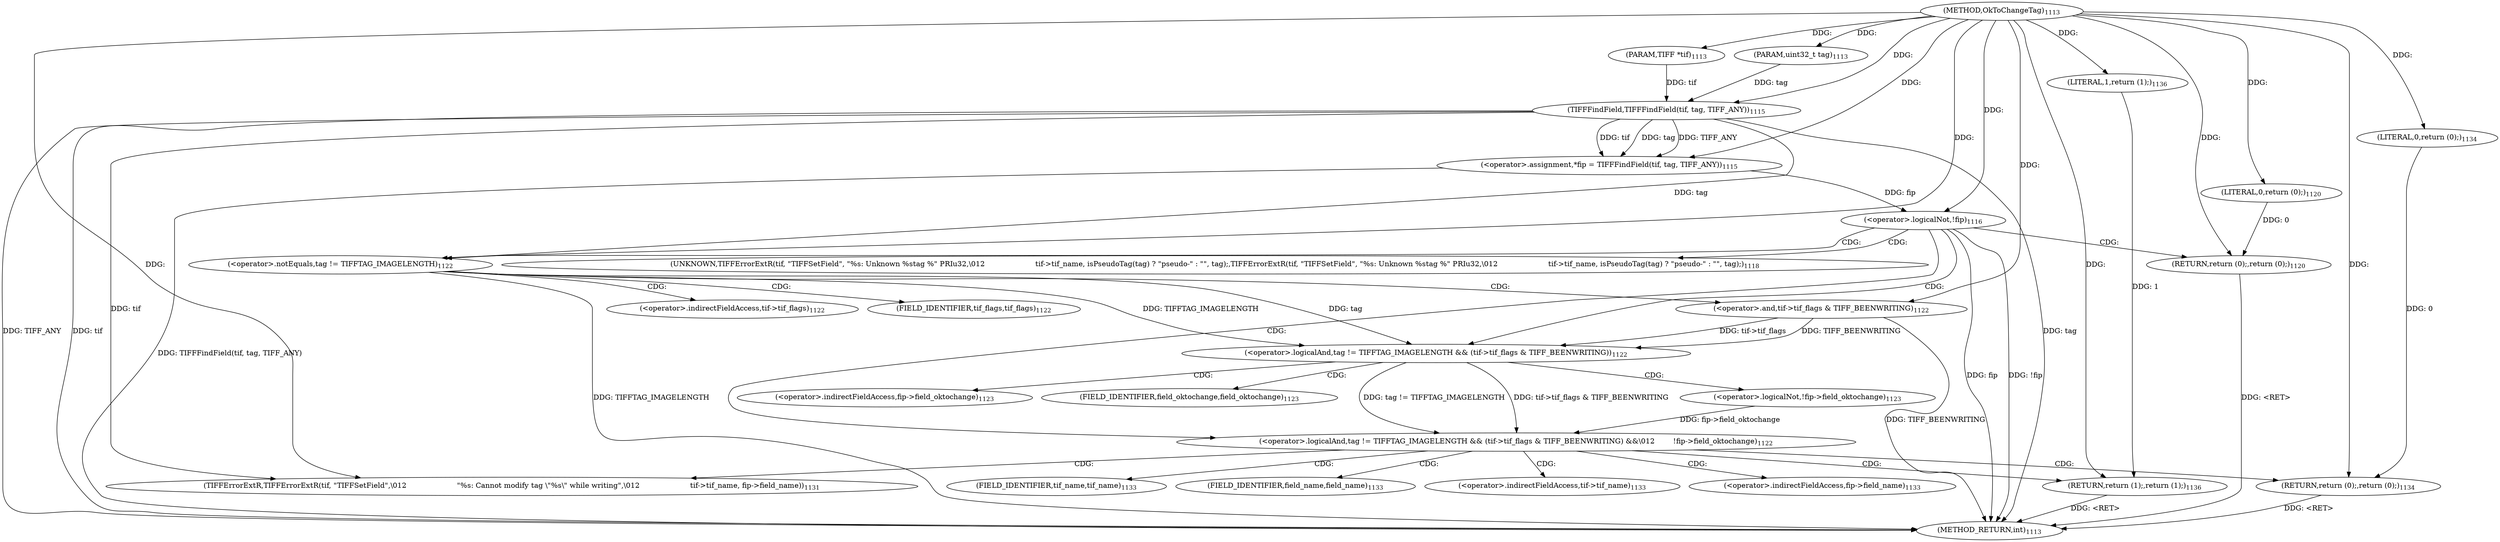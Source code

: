 digraph "OkToChangeTag" {  
"42378" [label = <(METHOD,OkToChangeTag)<SUB>1113</SUB>> ]
"42426" [label = <(METHOD_RETURN,int)<SUB>1113</SUB>> ]
"42379" [label = <(PARAM,TIFF *tif)<SUB>1113</SUB>> ]
"42380" [label = <(PARAM,uint32_t tag)<SUB>1113</SUB>> ]
"42383" [label = <(&lt;operator&gt;.assignment,*fip = TIFFFindField(tif, tag, TIFF_ANY))<SUB>1115</SUB>> ]
"42424" [label = <(RETURN,return (1);,return (1);)<SUB>1136</SUB>> ]
"42390" [label = <(&lt;operator&gt;.logicalNot,!fip)<SUB>1116</SUB>> ]
"42397" [label = <(&lt;operator&gt;.logicalAnd,tag != TIFFTAG_IMAGELENGTH &amp;&amp; (tif-&gt;tif_flags &amp; TIFF_BEENWRITING) &amp;&amp;\012        !fip-&gt;field_oktochange)<SUB>1122</SUB>> ]
"42425" [label = <(LITERAL,1,return (1);)<SUB>1136</SUB>> ]
"42385" [label = <(TIFFFindField,TIFFFindField(tif, tag, TIFF_ANY))<SUB>1115</SUB>> ]
"42394" [label = <(RETURN,return (0);,return (0);)<SUB>1120</SUB>> ]
"42412" [label = <(TIFFErrorExtR,TIFFErrorExtR(tif, &quot;TIFFSetField&quot;,\012                      &quot;%s: Cannot modify tag \&quot;%s\&quot; while writing&quot;,\012                      tif-&gt;tif_name, fip-&gt;field_name))<SUB>1131</SUB>> ]
"42422" [label = <(RETURN,return (0);,return (0);)<SUB>1134</SUB>> ]
"42395" [label = <(LITERAL,0,return (0);)<SUB>1120</SUB>> ]
"42398" [label = <(&lt;operator&gt;.logicalAnd,tag != TIFFTAG_IMAGELENGTH &amp;&amp; (tif-&gt;tif_flags &amp; TIFF_BEENWRITING))<SUB>1122</SUB>> ]
"42407" [label = <(&lt;operator&gt;.logicalNot,!fip-&gt;field_oktochange)<SUB>1123</SUB>> ]
"42423" [label = <(LITERAL,0,return (0);)<SUB>1134</SUB>> ]
"42399" [label = <(&lt;operator&gt;.notEquals,tag != TIFFTAG_IMAGELENGTH)<SUB>1122</SUB>> ]
"42402" [label = <(&lt;operator&gt;.and,tif-&gt;tif_flags &amp; TIFF_BEENWRITING)<SUB>1122</SUB>> ]
"42393" [label = <(UNKNOWN,TIFFErrorExtR(tif, &quot;TIFFSetField&quot;, &quot;%s: Unknown %stag %&quot; PRIu32,\012                      tif-&gt;tif_name, isPseudoTag(tag) ? &quot;pseudo-&quot; : &quot;&quot;, tag);,TIFFErrorExtR(tif, &quot;TIFFSetField&quot;, &quot;%s: Unknown %stag %&quot; PRIu32,\012                      tif-&gt;tif_name, isPseudoTag(tag) ? &quot;pseudo-&quot; : &quot;&quot;, tag);)<SUB>1118</SUB>> ]
"42408" [label = <(&lt;operator&gt;.indirectFieldAccess,fip-&gt;field_oktochange)<SUB>1123</SUB>> ]
"42416" [label = <(&lt;operator&gt;.indirectFieldAccess,tif-&gt;tif_name)<SUB>1133</SUB>> ]
"42419" [label = <(&lt;operator&gt;.indirectFieldAccess,fip-&gt;field_name)<SUB>1133</SUB>> ]
"42403" [label = <(&lt;operator&gt;.indirectFieldAccess,tif-&gt;tif_flags)<SUB>1122</SUB>> ]
"42410" [label = <(FIELD_IDENTIFIER,field_oktochange,field_oktochange)<SUB>1123</SUB>> ]
"42418" [label = <(FIELD_IDENTIFIER,tif_name,tif_name)<SUB>1133</SUB>> ]
"42421" [label = <(FIELD_IDENTIFIER,field_name,field_name)<SUB>1133</SUB>> ]
"42405" [label = <(FIELD_IDENTIFIER,tif_flags,tif_flags)<SUB>1122</SUB>> ]
  "42422" -> "42426"  [ label = "DDG: &lt;RET&gt;"] 
  "42424" -> "42426"  [ label = "DDG: &lt;RET&gt;"] 
  "42394" -> "42426"  [ label = "DDG: &lt;RET&gt;"] 
  "42385" -> "42426"  [ label = "DDG: tif"] 
  "42385" -> "42426"  [ label = "DDG: tag"] 
  "42383" -> "42426"  [ label = "DDG: TIFFFindField(tif, tag, TIFF_ANY)"] 
  "42390" -> "42426"  [ label = "DDG: fip"] 
  "42390" -> "42426"  [ label = "DDG: !fip"] 
  "42399" -> "42426"  [ label = "DDG: TIFFTAG_IMAGELENGTH"] 
  "42385" -> "42426"  [ label = "DDG: TIFF_ANY"] 
  "42402" -> "42426"  [ label = "DDG: TIFF_BEENWRITING"] 
  "42378" -> "42379"  [ label = "DDG: "] 
  "42378" -> "42380"  [ label = "DDG: "] 
  "42385" -> "42383"  [ label = "DDG: tif"] 
  "42385" -> "42383"  [ label = "DDG: tag"] 
  "42385" -> "42383"  [ label = "DDG: TIFF_ANY"] 
  "42425" -> "42424"  [ label = "DDG: 1"] 
  "42378" -> "42424"  [ label = "DDG: "] 
  "42378" -> "42383"  [ label = "DDG: "] 
  "42378" -> "42425"  [ label = "DDG: "] 
  "42379" -> "42385"  [ label = "DDG: tif"] 
  "42378" -> "42385"  [ label = "DDG: "] 
  "42380" -> "42385"  [ label = "DDG: tag"] 
  "42383" -> "42390"  [ label = "DDG: fip"] 
  "42378" -> "42390"  [ label = "DDG: "] 
  "42395" -> "42394"  [ label = "DDG: 0"] 
  "42378" -> "42394"  [ label = "DDG: "] 
  "42398" -> "42397"  [ label = "DDG: tag != TIFFTAG_IMAGELENGTH"] 
  "42398" -> "42397"  [ label = "DDG: tif-&gt;tif_flags &amp; TIFF_BEENWRITING"] 
  "42407" -> "42397"  [ label = "DDG: fip-&gt;field_oktochange"] 
  "42423" -> "42422"  [ label = "DDG: 0"] 
  "42378" -> "42422"  [ label = "DDG: "] 
  "42378" -> "42395"  [ label = "DDG: "] 
  "42399" -> "42398"  [ label = "DDG: tag"] 
  "42399" -> "42398"  [ label = "DDG: TIFFTAG_IMAGELENGTH"] 
  "42402" -> "42398"  [ label = "DDG: tif-&gt;tif_flags"] 
  "42402" -> "42398"  [ label = "DDG: TIFF_BEENWRITING"] 
  "42385" -> "42412"  [ label = "DDG: tif"] 
  "42378" -> "42412"  [ label = "DDG: "] 
  "42378" -> "42423"  [ label = "DDG: "] 
  "42385" -> "42399"  [ label = "DDG: tag"] 
  "42378" -> "42399"  [ label = "DDG: "] 
  "42378" -> "42402"  [ label = "DDG: "] 
  "42390" -> "42393"  [ label = "CDG: "] 
  "42390" -> "42397"  [ label = "CDG: "] 
  "42390" -> "42399"  [ label = "CDG: "] 
  "42390" -> "42394"  [ label = "CDG: "] 
  "42390" -> "42398"  [ label = "CDG: "] 
  "42397" -> "42416"  [ label = "CDG: "] 
  "42397" -> "42418"  [ label = "CDG: "] 
  "42397" -> "42424"  [ label = "CDG: "] 
  "42397" -> "42421"  [ label = "CDG: "] 
  "42397" -> "42412"  [ label = "CDG: "] 
  "42397" -> "42422"  [ label = "CDG: "] 
  "42397" -> "42419"  [ label = "CDG: "] 
  "42398" -> "42407"  [ label = "CDG: "] 
  "42398" -> "42408"  [ label = "CDG: "] 
  "42398" -> "42410"  [ label = "CDG: "] 
  "42399" -> "42405"  [ label = "CDG: "] 
  "42399" -> "42403"  [ label = "CDG: "] 
  "42399" -> "42402"  [ label = "CDG: "] 
}
